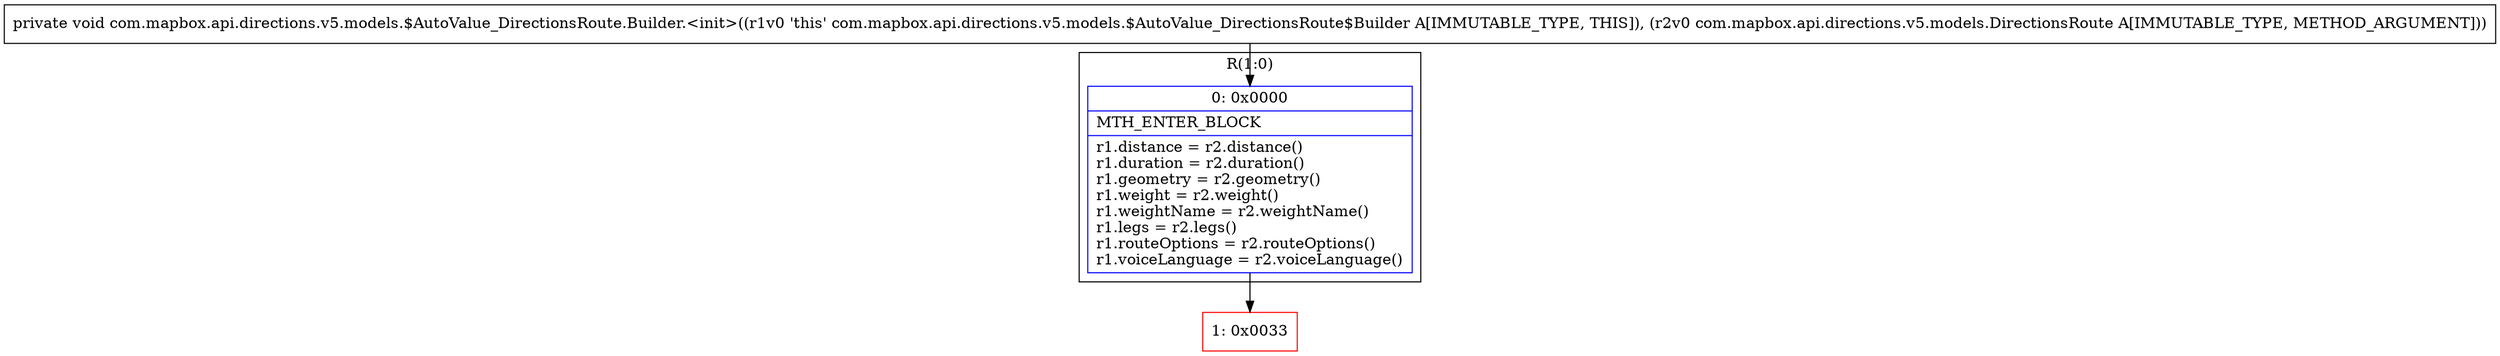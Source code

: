 digraph "CFG forcom.mapbox.api.directions.v5.models.$AutoValue_DirectionsRoute.Builder.\<init\>(Lcom\/mapbox\/api\/directions\/v5\/models\/DirectionsRoute;)V" {
subgraph cluster_Region_865279969 {
label = "R(1:0)";
node [shape=record,color=blue];
Node_0 [shape=record,label="{0\:\ 0x0000|MTH_ENTER_BLOCK\l|r1.distance = r2.distance()\lr1.duration = r2.duration()\lr1.geometry = r2.geometry()\lr1.weight = r2.weight()\lr1.weightName = r2.weightName()\lr1.legs = r2.legs()\lr1.routeOptions = r2.routeOptions()\lr1.voiceLanguage = r2.voiceLanguage()\l}"];
}
Node_1 [shape=record,color=red,label="{1\:\ 0x0033}"];
MethodNode[shape=record,label="{private void com.mapbox.api.directions.v5.models.$AutoValue_DirectionsRoute.Builder.\<init\>((r1v0 'this' com.mapbox.api.directions.v5.models.$AutoValue_DirectionsRoute$Builder A[IMMUTABLE_TYPE, THIS]), (r2v0 com.mapbox.api.directions.v5.models.DirectionsRoute A[IMMUTABLE_TYPE, METHOD_ARGUMENT])) }"];
MethodNode -> Node_0;
Node_0 -> Node_1;
}

